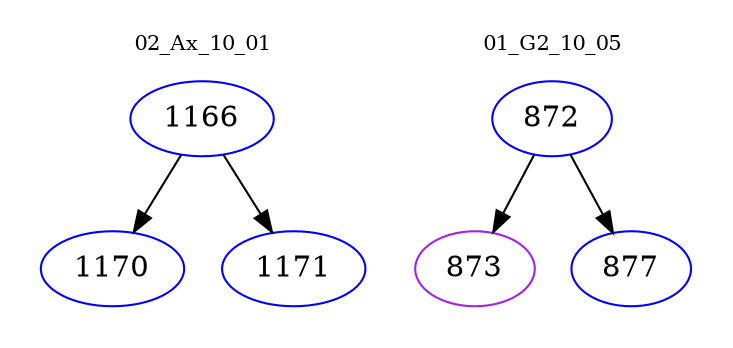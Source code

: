 digraph{
subgraph cluster_0 {
color = white
label = "02_Ax_10_01";
fontsize=10;
T0_1166 [label="1166", color="blue"]
T0_1166 -> T0_1170 [color="black"]
T0_1170 [label="1170", color="blue"]
T0_1166 -> T0_1171 [color="black"]
T0_1171 [label="1171", color="blue"]
}
subgraph cluster_1 {
color = white
label = "01_G2_10_05";
fontsize=10;
T1_872 [label="872", color="blue"]
T1_872 -> T1_873 [color="black"]
T1_873 [label="873", color="purple"]
T1_872 -> T1_877 [color="black"]
T1_877 [label="877", color="blue"]
}
}
